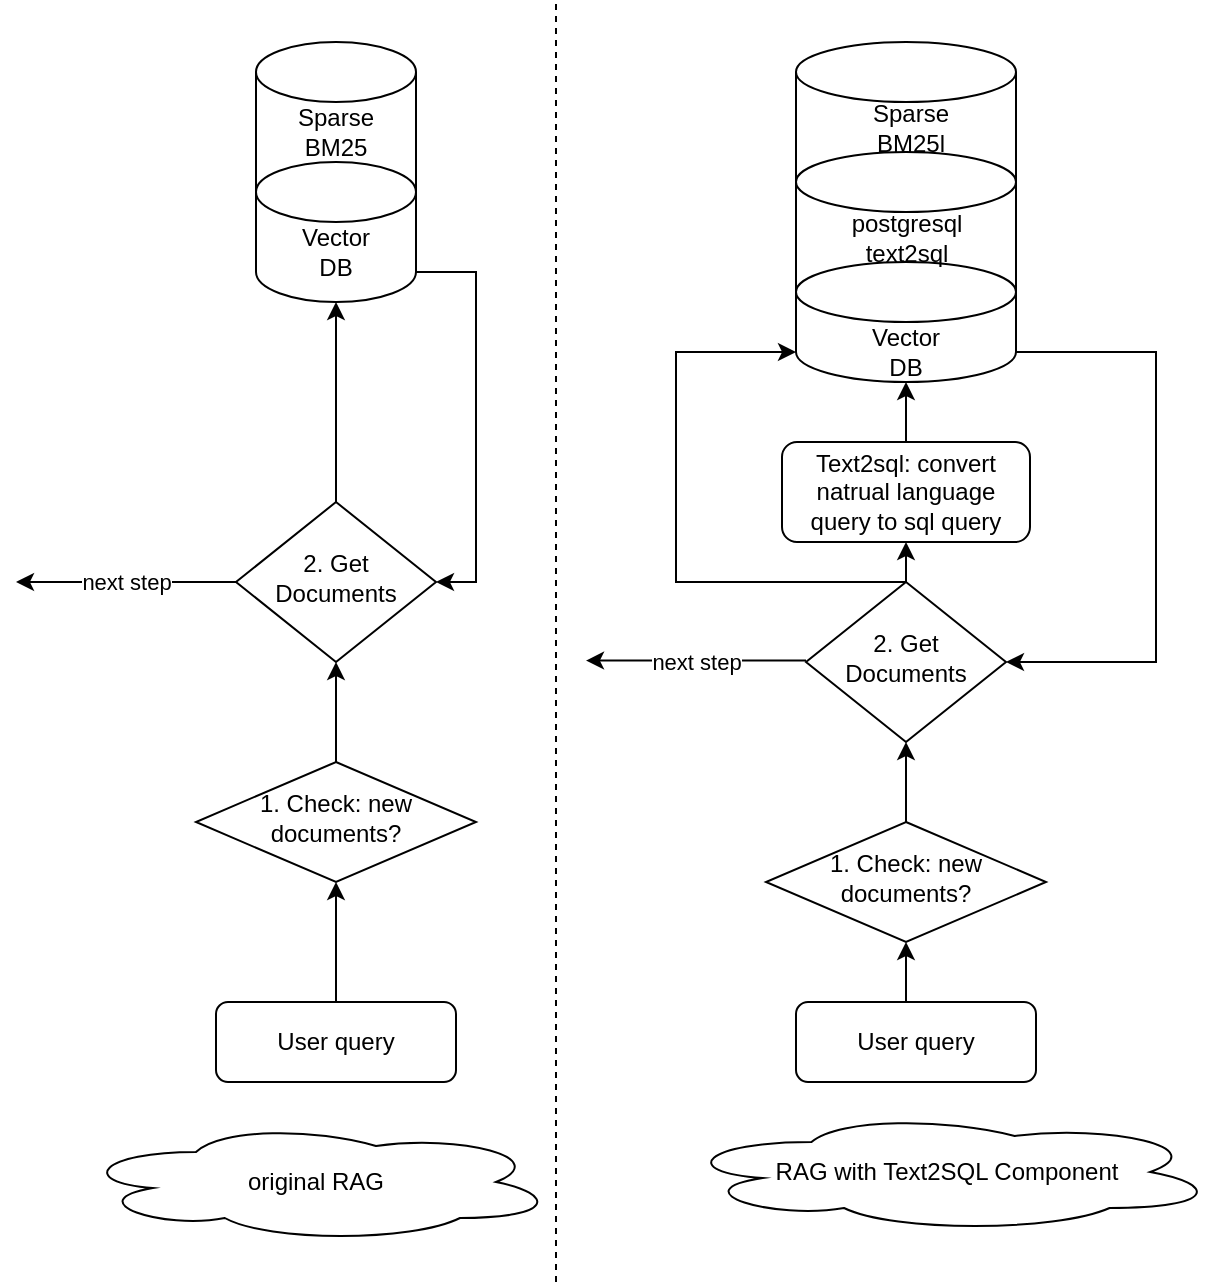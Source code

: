 <mxfile version="24.8.4">
  <diagram id="C5RBs43oDa-KdzZeNtuy" name="Page-1">
    <mxGraphModel dx="1094" dy="711" grid="0" gridSize="10" guides="1" tooltips="1" connect="1" arrows="1" fold="1" page="1" pageScale="1" pageWidth="827" pageHeight="1169" math="0" shadow="0">
      <root>
        <mxCell id="WIyWlLk6GJQsqaUBKTNV-0" />
        <mxCell id="WIyWlLk6GJQsqaUBKTNV-1" parent="WIyWlLk6GJQsqaUBKTNV-0" />
        <mxCell id="WIyWlLk6GJQsqaUBKTNV-6" value="2. Get Documents" style="rhombus;whiteSpace=wrap;html=1;shadow=0;fontFamily=Helvetica;fontSize=12;align=center;strokeWidth=1;spacing=6;spacingTop=-4;" parent="WIyWlLk6GJQsqaUBKTNV-1" vertex="1">
          <mxGeometry x="170" y="250" width="100" height="80" as="geometry" />
        </mxCell>
        <mxCell id="WIyWlLk6GJQsqaUBKTNV-10" value="1. Check: new documents?" style="rhombus;whiteSpace=wrap;html=1;shadow=0;fontFamily=Helvetica;fontSize=12;align=center;strokeWidth=1;spacing=6;spacingTop=-4;" parent="WIyWlLk6GJQsqaUBKTNV-1" vertex="1">
          <mxGeometry x="150" y="380" width="140" height="60" as="geometry" />
        </mxCell>
        <mxCell id="CaFc5A1EbeUJbMgSwiQr-26" style="edgeStyle=orthogonalEdgeStyle;rounded=0;orthogonalLoop=1;jettySize=auto;html=1;exitX=0.5;exitY=0;exitDx=0;exitDy=0;entryX=0.5;entryY=1;entryDx=0;entryDy=0;" edge="1" parent="WIyWlLk6GJQsqaUBKTNV-1" source="WIyWlLk6GJQsqaUBKTNV-11" target="WIyWlLk6GJQsqaUBKTNV-10">
          <mxGeometry relative="1" as="geometry" />
        </mxCell>
        <mxCell id="WIyWlLk6GJQsqaUBKTNV-11" value="User query" style="rounded=1;whiteSpace=wrap;html=1;fontSize=12;glass=0;strokeWidth=1;shadow=0;" parent="WIyWlLk6GJQsqaUBKTNV-1" vertex="1">
          <mxGeometry x="160" y="500" width="120" height="40" as="geometry" />
        </mxCell>
        <mxCell id="CaFc5A1EbeUJbMgSwiQr-39" style="edgeStyle=orthogonalEdgeStyle;rounded=0;orthogonalLoop=1;jettySize=auto;html=1;exitX=0.5;exitY=0;exitDx=0;exitDy=0;entryX=0.5;entryY=1;entryDx=0;entryDy=0;" edge="1" parent="WIyWlLk6GJQsqaUBKTNV-1" source="WIyWlLk6GJQsqaUBKTNV-12" target="CaFc5A1EbeUJbMgSwiQr-6">
          <mxGeometry relative="1" as="geometry" />
        </mxCell>
        <mxCell id="WIyWlLk6GJQsqaUBKTNV-12" value="Text2sql: convert natrual language query to sql query" style="rounded=1;whiteSpace=wrap;html=1;fontSize=12;glass=0;strokeWidth=1;shadow=0;" parent="WIyWlLk6GJQsqaUBKTNV-1" vertex="1">
          <mxGeometry x="443" y="220" width="124" height="50" as="geometry" />
        </mxCell>
        <mxCell id="CaFc5A1EbeUJbMgSwiQr-12" style="edgeStyle=orthogonalEdgeStyle;rounded=0;orthogonalLoop=1;jettySize=auto;html=1;exitX=1;exitY=1;exitDx=0;exitDy=-15;exitPerimeter=0;entryX=1;entryY=0.5;entryDx=0;entryDy=0;" edge="1" parent="WIyWlLk6GJQsqaUBKTNV-1" source="CaFc5A1EbeUJbMgSwiQr-0" target="WIyWlLk6GJQsqaUBKTNV-6">
          <mxGeometry relative="1" as="geometry" />
        </mxCell>
        <mxCell id="CaFc5A1EbeUJbMgSwiQr-0" value="" style="shape=cylinder3;whiteSpace=wrap;html=1;boundedLbl=1;backgroundOutline=1;size=15;" vertex="1" parent="WIyWlLk6GJQsqaUBKTNV-1">
          <mxGeometry x="180" y="20" width="80" height="130" as="geometry" />
        </mxCell>
        <mxCell id="CaFc5A1EbeUJbMgSwiQr-1" value="" style="ellipse;whiteSpace=wrap;html=1;" vertex="1" parent="WIyWlLk6GJQsqaUBKTNV-1">
          <mxGeometry x="180" y="80" width="80" height="30" as="geometry" />
        </mxCell>
        <mxCell id="CaFc5A1EbeUJbMgSwiQr-3" value="Sparse&lt;div&gt;BM25&lt;/div&gt;" style="text;strokeColor=none;align=center;fillColor=none;html=1;verticalAlign=middle;whiteSpace=wrap;rounded=0;" vertex="1" parent="WIyWlLk6GJQsqaUBKTNV-1">
          <mxGeometry x="190" y="50" width="60" height="30" as="geometry" />
        </mxCell>
        <mxCell id="CaFc5A1EbeUJbMgSwiQr-4" value="Vector&lt;div&gt;DB&lt;/div&gt;" style="text;strokeColor=none;align=center;fillColor=none;html=1;verticalAlign=middle;whiteSpace=wrap;rounded=0;" vertex="1" parent="WIyWlLk6GJQsqaUBKTNV-1">
          <mxGeometry x="190" y="110" width="60" height="30" as="geometry" />
        </mxCell>
        <mxCell id="CaFc5A1EbeUJbMgSwiQr-8" value="" style="endArrow=classic;html=1;rounded=0;entryX=0.5;entryY=1;entryDx=0;entryDy=0;entryPerimeter=0;exitX=0.5;exitY=0;exitDx=0;exitDy=0;" edge="1" parent="WIyWlLk6GJQsqaUBKTNV-1" source="WIyWlLk6GJQsqaUBKTNV-6" target="CaFc5A1EbeUJbMgSwiQr-0">
          <mxGeometry width="50" height="50" relative="1" as="geometry">
            <mxPoint x="220" y="190" as="sourcePoint" />
            <mxPoint x="270" y="140" as="targetPoint" />
          </mxGeometry>
        </mxCell>
        <mxCell id="CaFc5A1EbeUJbMgSwiQr-10" value="" style="endArrow=classic;html=1;rounded=0;entryX=0.5;entryY=1;entryDx=0;entryDy=0;exitX=0.5;exitY=0;exitDx=0;exitDy=0;" edge="1" parent="WIyWlLk6GJQsqaUBKTNV-1" source="WIyWlLk6GJQsqaUBKTNV-10" target="WIyWlLk6GJQsqaUBKTNV-6">
          <mxGeometry width="50" height="50" relative="1" as="geometry">
            <mxPoint x="230" y="420" as="sourcePoint" />
            <mxPoint x="230" y="380" as="targetPoint" />
          </mxGeometry>
        </mxCell>
        <mxCell id="CaFc5A1EbeUJbMgSwiQr-13" value="1. Check: new documents?" style="rhombus;whiteSpace=wrap;html=1;shadow=0;fontFamily=Helvetica;fontSize=12;align=center;strokeWidth=1;spacing=6;spacingTop=-4;" vertex="1" parent="WIyWlLk6GJQsqaUBKTNV-1">
          <mxGeometry x="435" y="410" width="140" height="60" as="geometry" />
        </mxCell>
        <mxCell id="CaFc5A1EbeUJbMgSwiQr-34" style="edgeStyle=orthogonalEdgeStyle;rounded=0;orthogonalLoop=1;jettySize=auto;html=1;exitX=0.5;exitY=0;exitDx=0;exitDy=0;entryX=0.5;entryY=1;entryDx=0;entryDy=0;" edge="1" parent="WIyWlLk6GJQsqaUBKTNV-1" source="CaFc5A1EbeUJbMgSwiQr-14" target="CaFc5A1EbeUJbMgSwiQr-13">
          <mxGeometry relative="1" as="geometry" />
        </mxCell>
        <mxCell id="CaFc5A1EbeUJbMgSwiQr-14" value="User query" style="rounded=1;whiteSpace=wrap;html=1;fontSize=12;glass=0;strokeWidth=1;shadow=0;" vertex="1" parent="WIyWlLk6GJQsqaUBKTNV-1">
          <mxGeometry x="450" y="500" width="120" height="40" as="geometry" />
        </mxCell>
        <mxCell id="CaFc5A1EbeUJbMgSwiQr-40" style="edgeStyle=orthogonalEdgeStyle;rounded=0;orthogonalLoop=1;jettySize=auto;html=1;exitX=1;exitY=1;exitDx=0;exitDy=-15;exitPerimeter=0;entryX=1;entryY=0.5;entryDx=0;entryDy=0;" edge="1" parent="WIyWlLk6GJQsqaUBKTNV-1" source="CaFc5A1EbeUJbMgSwiQr-22" target="CaFc5A1EbeUJbMgSwiQr-17">
          <mxGeometry relative="1" as="geometry">
            <Array as="points">
              <mxPoint x="630" y="175" />
              <mxPoint x="630" y="330" />
            </Array>
          </mxGeometry>
        </mxCell>
        <mxCell id="CaFc5A1EbeUJbMgSwiQr-22" value="" style="shape=cylinder3;whiteSpace=wrap;html=1;boundedLbl=1;backgroundOutline=1;size=15;" vertex="1" parent="WIyWlLk6GJQsqaUBKTNV-1">
          <mxGeometry x="450" y="20" width="110" height="170" as="geometry" />
        </mxCell>
        <mxCell id="CaFc5A1EbeUJbMgSwiQr-23" value="" style="ellipse;whiteSpace=wrap;html=1;" vertex="1" parent="WIyWlLk6GJQsqaUBKTNV-1">
          <mxGeometry x="450" y="130" width="110" height="30" as="geometry" />
        </mxCell>
        <mxCell id="CaFc5A1EbeUJbMgSwiQr-6" value="Vector&lt;div&gt;DB&lt;/div&gt;" style="text;strokeColor=none;align=center;fillColor=none;html=1;verticalAlign=middle;whiteSpace=wrap;rounded=0;" vertex="1" parent="WIyWlLk6GJQsqaUBKTNV-1">
          <mxGeometry x="475" y="160" width="60" height="30" as="geometry" />
        </mxCell>
        <mxCell id="CaFc5A1EbeUJbMgSwiQr-31" value="" style="ellipse;whiteSpace=wrap;html=1;" vertex="1" parent="WIyWlLk6GJQsqaUBKTNV-1">
          <mxGeometry x="450" y="75" width="110" height="30" as="geometry" />
        </mxCell>
        <mxCell id="CaFc5A1EbeUJbMgSwiQr-2" value="Sparse&lt;br&gt;&lt;div&gt;BM25l&lt;/div&gt;" style="text;strokeColor=none;align=center;fillColor=none;html=1;verticalAlign=middle;whiteSpace=wrap;rounded=0;" vertex="1" parent="WIyWlLk6GJQsqaUBKTNV-1">
          <mxGeometry x="450" y="50" width="115" height="25" as="geometry" />
        </mxCell>
        <mxCell id="CaFc5A1EbeUJbMgSwiQr-32" value="&lt;div&gt;postgresql&lt;/div&gt;&lt;div&gt;text2sql&lt;/div&gt;" style="text;strokeColor=none;align=center;fillColor=none;html=1;verticalAlign=middle;whiteSpace=wrap;rounded=0;" vertex="1" parent="WIyWlLk6GJQsqaUBKTNV-1">
          <mxGeometry x="447.5" y="105" width="115" height="25" as="geometry" />
        </mxCell>
        <mxCell id="CaFc5A1EbeUJbMgSwiQr-33" style="edgeStyle=orthogonalEdgeStyle;rounded=0;orthogonalLoop=1;jettySize=auto;html=1;exitX=0.5;exitY=1;exitDx=0;exitDy=0;" edge="1" parent="WIyWlLk6GJQsqaUBKTNV-1" source="CaFc5A1EbeUJbMgSwiQr-31" target="CaFc5A1EbeUJbMgSwiQr-31">
          <mxGeometry relative="1" as="geometry" />
        </mxCell>
        <mxCell id="CaFc5A1EbeUJbMgSwiQr-35" value="" style="endArrow=classic;html=1;rounded=0;entryX=0.5;entryY=1;entryDx=0;entryDy=0;exitX=0.5;exitY=0;exitDx=0;exitDy=0;" edge="1" parent="WIyWlLk6GJQsqaUBKTNV-1" source="CaFc5A1EbeUJbMgSwiQr-13" target="CaFc5A1EbeUJbMgSwiQr-17">
          <mxGeometry width="50" height="50" relative="1" as="geometry">
            <mxPoint x="510" y="410" as="sourcePoint" />
            <mxPoint x="510" y="290" as="targetPoint" />
          </mxGeometry>
        </mxCell>
        <mxCell id="CaFc5A1EbeUJbMgSwiQr-38" style="edgeStyle=orthogonalEdgeStyle;rounded=0;orthogonalLoop=1;jettySize=auto;html=1;exitX=0.5;exitY=0;exitDx=0;exitDy=0;entryX=0.5;entryY=1;entryDx=0;entryDy=0;" edge="1" parent="WIyWlLk6GJQsqaUBKTNV-1" source="CaFc5A1EbeUJbMgSwiQr-17" target="WIyWlLk6GJQsqaUBKTNV-12">
          <mxGeometry relative="1" as="geometry" />
        </mxCell>
        <mxCell id="CaFc5A1EbeUJbMgSwiQr-17" value="2. Get Documents" style="rhombus;whiteSpace=wrap;html=1;shadow=0;fontFamily=Helvetica;fontSize=12;align=center;strokeWidth=1;spacing=6;spacingTop=-4;" vertex="1" parent="WIyWlLk6GJQsqaUBKTNV-1">
          <mxGeometry x="455" y="290" width="100" height="80" as="geometry" />
        </mxCell>
        <mxCell id="CaFc5A1EbeUJbMgSwiQr-41" value="" style="endArrow=none;dashed=1;html=1;rounded=0;" edge="1" parent="WIyWlLk6GJQsqaUBKTNV-1">
          <mxGeometry width="50" height="50" relative="1" as="geometry">
            <mxPoint x="330" y="640" as="sourcePoint" />
            <mxPoint x="330" as="targetPoint" />
          </mxGeometry>
        </mxCell>
        <mxCell id="CaFc5A1EbeUJbMgSwiQr-44" value="original RAG" style="ellipse;shape=cloud;whiteSpace=wrap;html=1;" vertex="1" parent="WIyWlLk6GJQsqaUBKTNV-1">
          <mxGeometry x="90" y="560" width="240" height="60" as="geometry" />
        </mxCell>
        <mxCell id="CaFc5A1EbeUJbMgSwiQr-45" value="RAG with Text2SQL Component" style="ellipse;shape=cloud;whiteSpace=wrap;html=1;" vertex="1" parent="WIyWlLk6GJQsqaUBKTNV-1">
          <mxGeometry x="390" y="555" width="271" height="60" as="geometry" />
        </mxCell>
        <mxCell id="CaFc5A1EbeUJbMgSwiQr-48" style="edgeStyle=orthogonalEdgeStyle;rounded=0;orthogonalLoop=1;jettySize=auto;html=1;exitX=0.5;exitY=0;exitDx=0;exitDy=0;entryX=0;entryY=1;entryDx=0;entryDy=-15;entryPerimeter=0;" edge="1" parent="WIyWlLk6GJQsqaUBKTNV-1" source="CaFc5A1EbeUJbMgSwiQr-17" target="CaFc5A1EbeUJbMgSwiQr-22">
          <mxGeometry relative="1" as="geometry">
            <Array as="points">
              <mxPoint x="390" y="290" />
              <mxPoint x="390" y="175" />
            </Array>
          </mxGeometry>
        </mxCell>
        <mxCell id="CaFc5A1EbeUJbMgSwiQr-52" value="" style="endArrow=classic;html=1;rounded=0;exitX=0;exitY=0.5;exitDx=0;exitDy=0;" edge="1" parent="WIyWlLk6GJQsqaUBKTNV-1" source="WIyWlLk6GJQsqaUBKTNV-6">
          <mxGeometry relative="1" as="geometry">
            <mxPoint x="90" y="260" as="sourcePoint" />
            <mxPoint x="60" y="290" as="targetPoint" />
          </mxGeometry>
        </mxCell>
        <mxCell id="CaFc5A1EbeUJbMgSwiQr-53" value="next step" style="edgeLabel;resizable=0;html=1;;align=center;verticalAlign=middle;" connectable="0" vertex="1" parent="CaFc5A1EbeUJbMgSwiQr-52">
          <mxGeometry relative="1" as="geometry" />
        </mxCell>
        <mxCell id="CaFc5A1EbeUJbMgSwiQr-54" value="" style="endArrow=classic;html=1;rounded=0;exitX=0;exitY=0.5;exitDx=0;exitDy=0;" edge="1" parent="WIyWlLk6GJQsqaUBKTNV-1">
          <mxGeometry relative="1" as="geometry">
            <mxPoint x="455" y="329.29" as="sourcePoint" />
            <mxPoint x="345" y="329.29" as="targetPoint" />
          </mxGeometry>
        </mxCell>
        <mxCell id="CaFc5A1EbeUJbMgSwiQr-55" value="next step" style="edgeLabel;resizable=0;html=1;;align=center;verticalAlign=middle;" connectable="0" vertex="1" parent="CaFc5A1EbeUJbMgSwiQr-54">
          <mxGeometry relative="1" as="geometry" />
        </mxCell>
      </root>
    </mxGraphModel>
  </diagram>
</mxfile>
